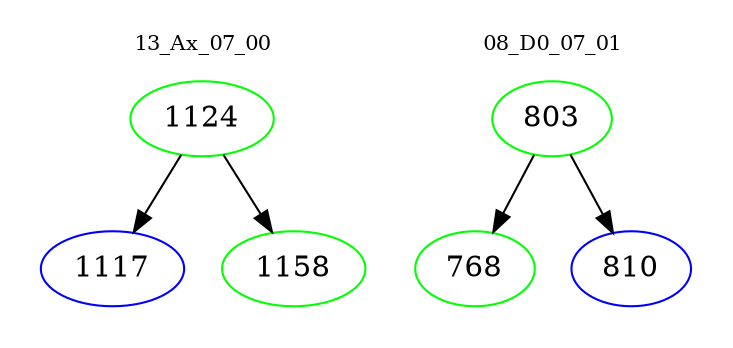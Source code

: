 digraph{
subgraph cluster_0 {
color = white
label = "13_Ax_07_00";
fontsize=10;
T0_1124 [label="1124", color="green"]
T0_1124 -> T0_1117 [color="black"]
T0_1117 [label="1117", color="blue"]
T0_1124 -> T0_1158 [color="black"]
T0_1158 [label="1158", color="green"]
}
subgraph cluster_1 {
color = white
label = "08_D0_07_01";
fontsize=10;
T1_803 [label="803", color="green"]
T1_803 -> T1_768 [color="black"]
T1_768 [label="768", color="green"]
T1_803 -> T1_810 [color="black"]
T1_810 [label="810", color="blue"]
}
}
